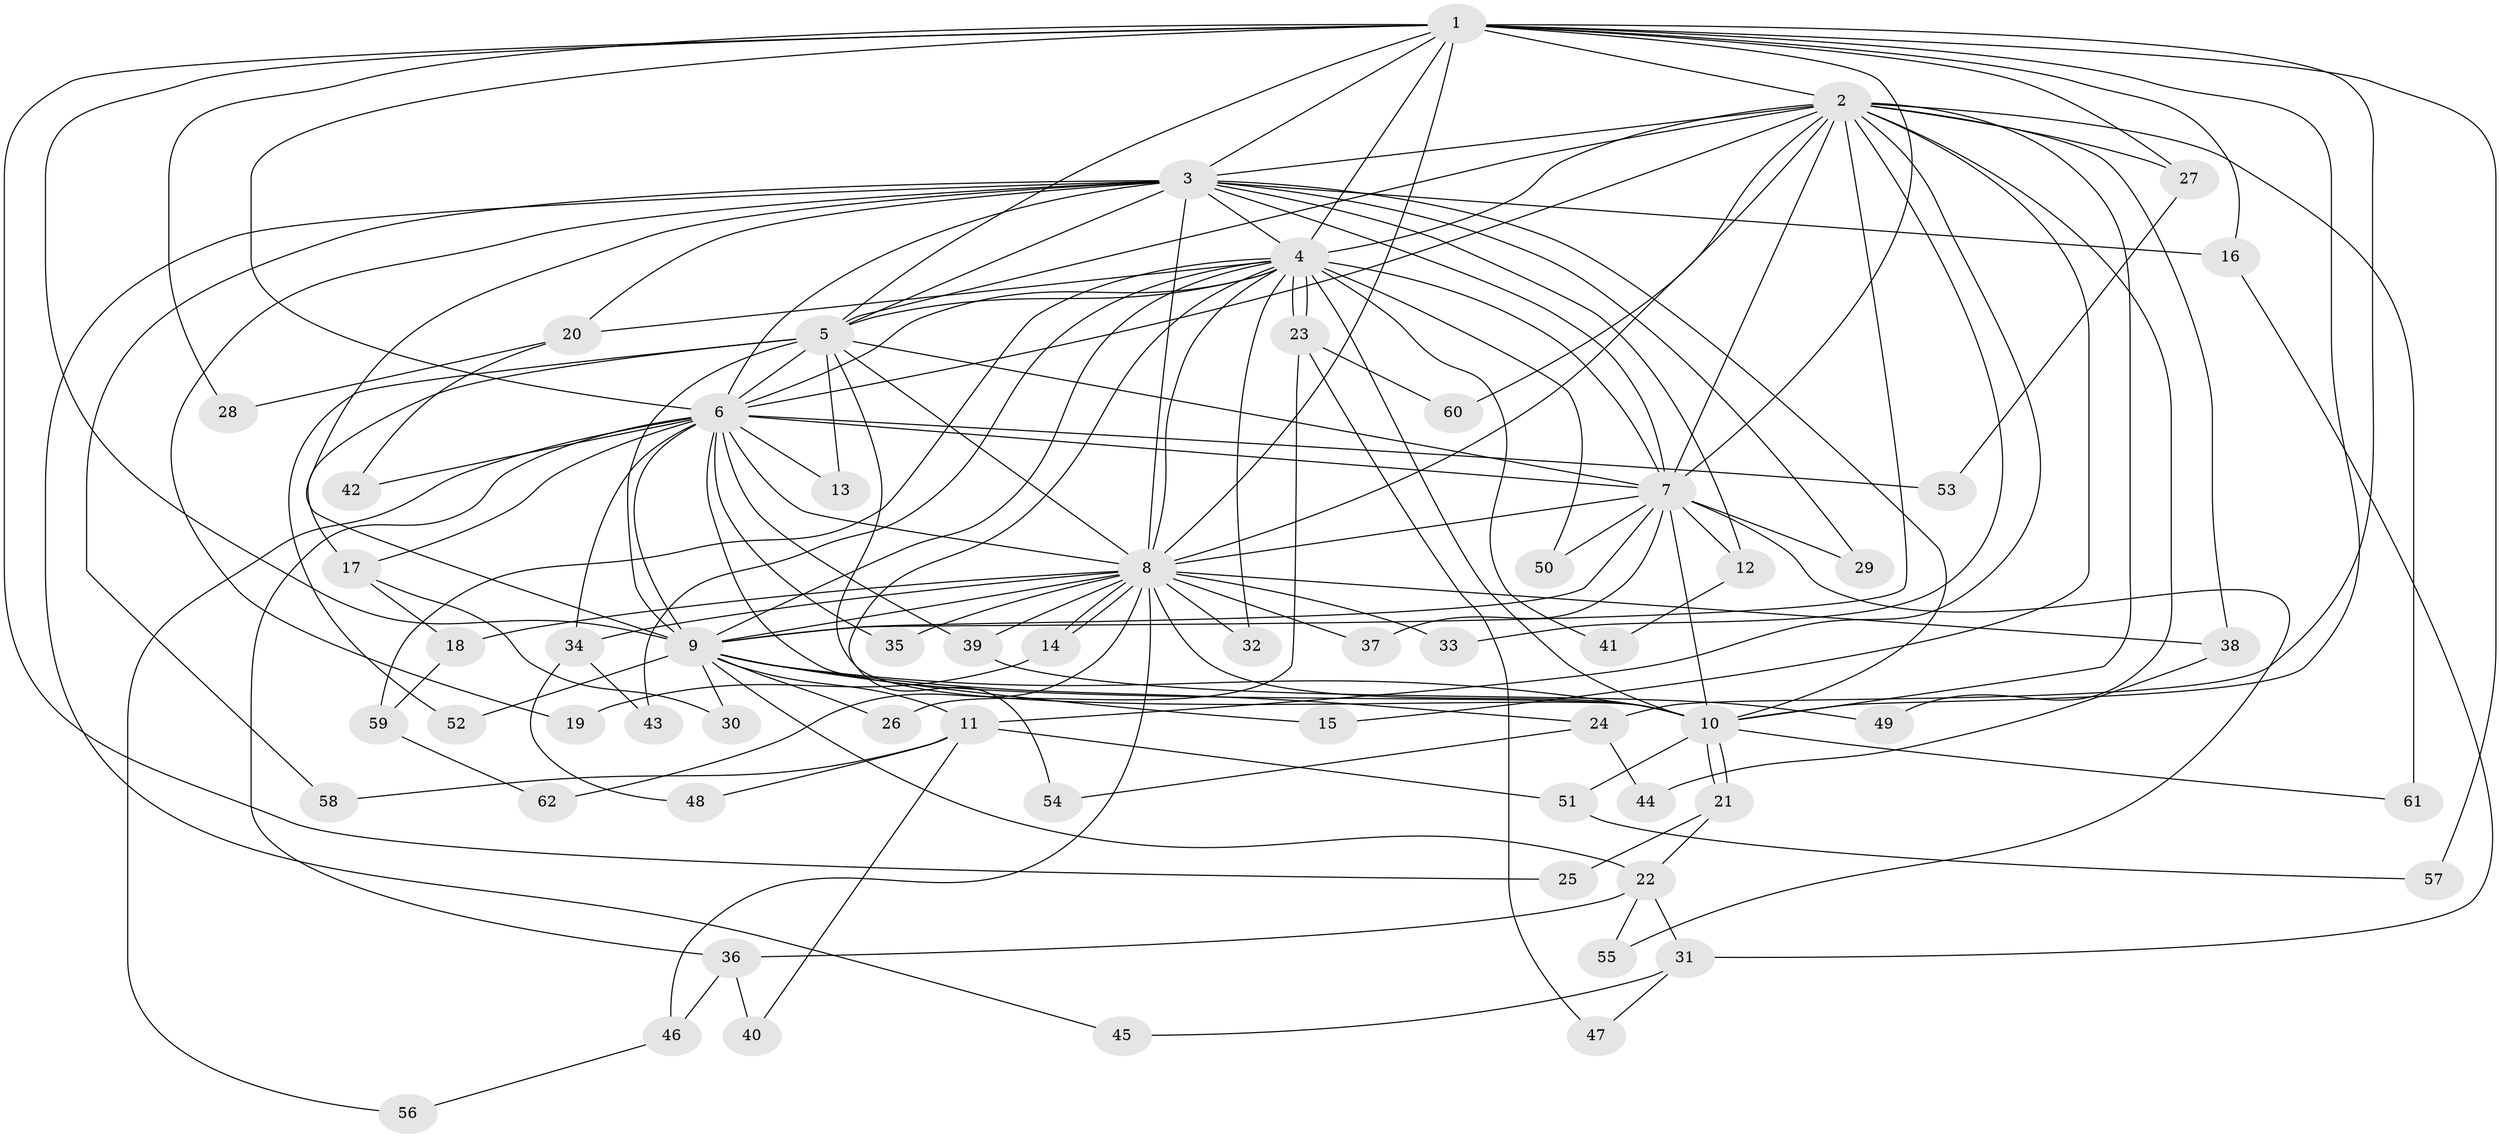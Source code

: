 // coarse degree distribution, {15: 0.05555555555555555, 7: 0.05555555555555555, 8: 0.05555555555555555, 5: 0.1111111111111111, 3: 0.16666666666666666, 1: 0.16666666666666666, 2: 0.3888888888888889}
// Generated by graph-tools (version 1.1) at 2025/17/03/04/25 18:17:31]
// undirected, 62 vertices, 149 edges
graph export_dot {
graph [start="1"]
  node [color=gray90,style=filled];
  1;
  2;
  3;
  4;
  5;
  6;
  7;
  8;
  9;
  10;
  11;
  12;
  13;
  14;
  15;
  16;
  17;
  18;
  19;
  20;
  21;
  22;
  23;
  24;
  25;
  26;
  27;
  28;
  29;
  30;
  31;
  32;
  33;
  34;
  35;
  36;
  37;
  38;
  39;
  40;
  41;
  42;
  43;
  44;
  45;
  46;
  47;
  48;
  49;
  50;
  51;
  52;
  53;
  54;
  55;
  56;
  57;
  58;
  59;
  60;
  61;
  62;
  1 -- 2;
  1 -- 3;
  1 -- 4;
  1 -- 5;
  1 -- 6;
  1 -- 7;
  1 -- 8;
  1 -- 9;
  1 -- 10;
  1 -- 16;
  1 -- 24;
  1 -- 25;
  1 -- 27;
  1 -- 28;
  1 -- 57;
  2 -- 3;
  2 -- 4;
  2 -- 5;
  2 -- 6;
  2 -- 7;
  2 -- 8;
  2 -- 9;
  2 -- 10;
  2 -- 11;
  2 -- 15;
  2 -- 27;
  2 -- 33;
  2 -- 38;
  2 -- 49;
  2 -- 60;
  2 -- 61;
  3 -- 4;
  3 -- 5;
  3 -- 6;
  3 -- 7;
  3 -- 8;
  3 -- 9;
  3 -- 10;
  3 -- 12;
  3 -- 16;
  3 -- 19;
  3 -- 20;
  3 -- 29;
  3 -- 45;
  3 -- 58;
  4 -- 5;
  4 -- 6;
  4 -- 7;
  4 -- 8;
  4 -- 9;
  4 -- 10;
  4 -- 20;
  4 -- 23;
  4 -- 23;
  4 -- 32;
  4 -- 41;
  4 -- 43;
  4 -- 50;
  4 -- 54;
  4 -- 59;
  5 -- 6;
  5 -- 7;
  5 -- 8;
  5 -- 9;
  5 -- 10;
  5 -- 13;
  5 -- 17;
  5 -- 52;
  6 -- 7;
  6 -- 8;
  6 -- 9;
  6 -- 10;
  6 -- 13;
  6 -- 17;
  6 -- 34;
  6 -- 35;
  6 -- 36;
  6 -- 39;
  6 -- 42;
  6 -- 53;
  6 -- 56;
  7 -- 8;
  7 -- 9;
  7 -- 10;
  7 -- 12;
  7 -- 29;
  7 -- 37;
  7 -- 50;
  7 -- 55;
  8 -- 9;
  8 -- 10;
  8 -- 14;
  8 -- 14;
  8 -- 18;
  8 -- 32;
  8 -- 33;
  8 -- 34;
  8 -- 35;
  8 -- 37;
  8 -- 38;
  8 -- 39;
  8 -- 46;
  8 -- 62;
  9 -- 10;
  9 -- 11;
  9 -- 15;
  9 -- 22;
  9 -- 24;
  9 -- 26;
  9 -- 30;
  9 -- 52;
  10 -- 21;
  10 -- 21;
  10 -- 51;
  10 -- 61;
  11 -- 40;
  11 -- 48;
  11 -- 51;
  11 -- 58;
  12 -- 41;
  14 -- 19;
  16 -- 31;
  17 -- 18;
  17 -- 30;
  18 -- 59;
  20 -- 28;
  20 -- 42;
  21 -- 22;
  21 -- 25;
  22 -- 31;
  22 -- 36;
  22 -- 55;
  23 -- 26;
  23 -- 47;
  23 -- 60;
  24 -- 44;
  24 -- 54;
  27 -- 53;
  31 -- 45;
  31 -- 47;
  34 -- 43;
  34 -- 48;
  36 -- 40;
  36 -- 46;
  38 -- 44;
  39 -- 49;
  46 -- 56;
  51 -- 57;
  59 -- 62;
}
